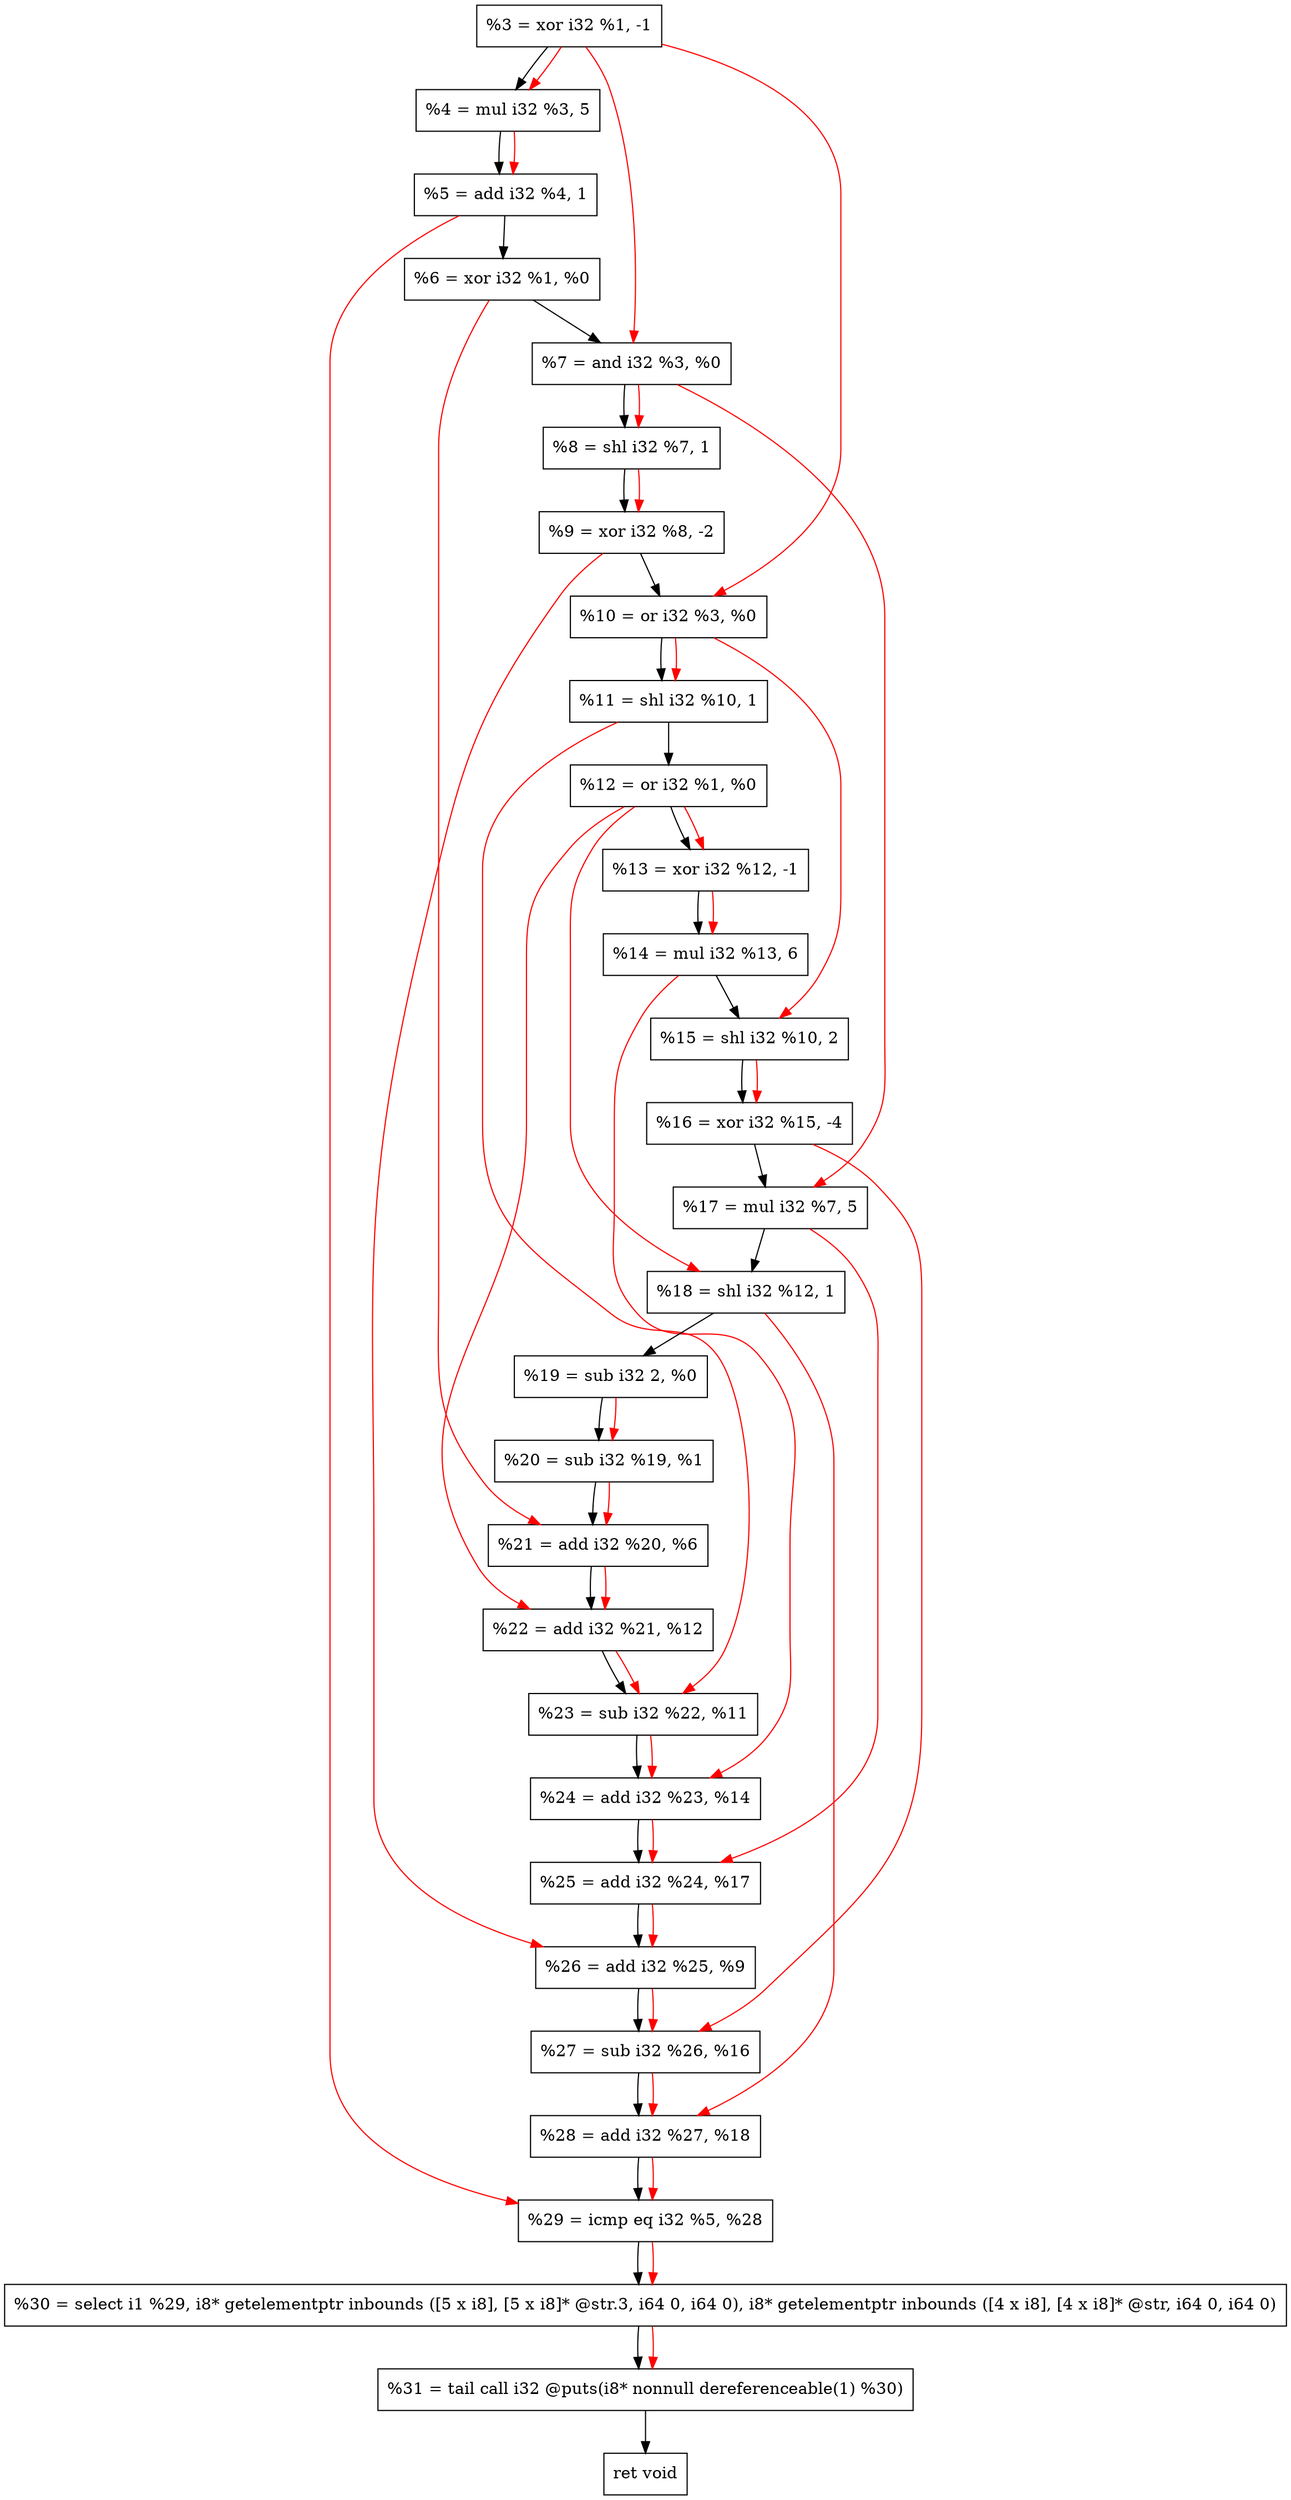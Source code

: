 digraph "DFG for'crackme' function" {
	Node0x19bec10[shape=record, label="  %3 = xor i32 %1, -1"];
	Node0x19becb0[shape=record, label="  %4 = mul i32 %3, 5"];
	Node0x19bed70[shape=record, label="  %5 = add i32 %4, 1"];
	Node0x19bede0[shape=record, label="  %6 = xor i32 %1, %0"];
	Node0x19bee50[shape=record, label="  %7 = and i32 %3, %0"];
	Node0x19beec0[shape=record, label="  %8 = shl i32 %7, 1"];
	Node0x19bef60[shape=record, label="  %9 = xor i32 %8, -2"];
	Node0x19befd0[shape=record, label="  %10 = or i32 %3, %0"];
	Node0x19bf040[shape=record, label="  %11 = shl i32 %10, 1"];
	Node0x19bf0b0[shape=record, label="  %12 = or i32 %1, %0"];
	Node0x19bf120[shape=record, label="  %13 = xor i32 %12, -1"];
	Node0x19bf1c0[shape=record, label="  %14 = mul i32 %13, 6"];
	Node0x19bf260[shape=record, label="  %15 = shl i32 %10, 2"];
	Node0x19bf300[shape=record, label="  %16 = xor i32 %15, -4"];
	Node0x19bf370[shape=record, label="  %17 = mul i32 %7, 5"];
	Node0x19bf3e0[shape=record, label="  %18 = shl i32 %12, 1"];
	Node0x19bf450[shape=record, label="  %19 = sub i32 2, %0"];
	Node0x19bf4c0[shape=record, label="  %20 = sub i32 %19, %1"];
	Node0x19bf530[shape=record, label="  %21 = add i32 %20, %6"];
	Node0x19bf5a0[shape=record, label="  %22 = add i32 %21, %12"];
	Node0x19bf610[shape=record, label="  %23 = sub i32 %22, %11"];
	Node0x19bf680[shape=record, label="  %24 = add i32 %23, %14"];
	Node0x19bf6f0[shape=record, label="  %25 = add i32 %24, %17"];
	Node0x19bf760[shape=record, label="  %26 = add i32 %25, %9"];
	Node0x19bf7d0[shape=record, label="  %27 = sub i32 %26, %16"];
	Node0x19bf840[shape=record, label="  %28 = add i32 %27, %18"];
	Node0x19bf8b0[shape=record, label="  %29 = icmp eq i32 %5, %28"];
	Node0x195f268[shape=record, label="  %30 = select i1 %29, i8* getelementptr inbounds ([5 x i8], [5 x i8]* @str.3, i64 0, i64 0), i8* getelementptr inbounds ([4 x i8], [4 x i8]* @str, i64 0, i64 0)"];
	Node0x19bfd50[shape=record, label="  %31 = tail call i32 @puts(i8* nonnull dereferenceable(1) %30)"];
	Node0x19bfda0[shape=record, label="  ret void"];
	Node0x19bec10 -> Node0x19becb0;
	Node0x19becb0 -> Node0x19bed70;
	Node0x19bed70 -> Node0x19bede0;
	Node0x19bede0 -> Node0x19bee50;
	Node0x19bee50 -> Node0x19beec0;
	Node0x19beec0 -> Node0x19bef60;
	Node0x19bef60 -> Node0x19befd0;
	Node0x19befd0 -> Node0x19bf040;
	Node0x19bf040 -> Node0x19bf0b0;
	Node0x19bf0b0 -> Node0x19bf120;
	Node0x19bf120 -> Node0x19bf1c0;
	Node0x19bf1c0 -> Node0x19bf260;
	Node0x19bf260 -> Node0x19bf300;
	Node0x19bf300 -> Node0x19bf370;
	Node0x19bf370 -> Node0x19bf3e0;
	Node0x19bf3e0 -> Node0x19bf450;
	Node0x19bf450 -> Node0x19bf4c0;
	Node0x19bf4c0 -> Node0x19bf530;
	Node0x19bf530 -> Node0x19bf5a0;
	Node0x19bf5a0 -> Node0x19bf610;
	Node0x19bf610 -> Node0x19bf680;
	Node0x19bf680 -> Node0x19bf6f0;
	Node0x19bf6f0 -> Node0x19bf760;
	Node0x19bf760 -> Node0x19bf7d0;
	Node0x19bf7d0 -> Node0x19bf840;
	Node0x19bf840 -> Node0x19bf8b0;
	Node0x19bf8b0 -> Node0x195f268;
	Node0x195f268 -> Node0x19bfd50;
	Node0x19bfd50 -> Node0x19bfda0;
edge [color=red]
	Node0x19bec10 -> Node0x19becb0;
	Node0x19becb0 -> Node0x19bed70;
	Node0x19bec10 -> Node0x19bee50;
	Node0x19bee50 -> Node0x19beec0;
	Node0x19beec0 -> Node0x19bef60;
	Node0x19bec10 -> Node0x19befd0;
	Node0x19befd0 -> Node0x19bf040;
	Node0x19bf0b0 -> Node0x19bf120;
	Node0x19bf120 -> Node0x19bf1c0;
	Node0x19befd0 -> Node0x19bf260;
	Node0x19bf260 -> Node0x19bf300;
	Node0x19bee50 -> Node0x19bf370;
	Node0x19bf0b0 -> Node0x19bf3e0;
	Node0x19bf450 -> Node0x19bf4c0;
	Node0x19bf4c0 -> Node0x19bf530;
	Node0x19bede0 -> Node0x19bf530;
	Node0x19bf530 -> Node0x19bf5a0;
	Node0x19bf0b0 -> Node0x19bf5a0;
	Node0x19bf5a0 -> Node0x19bf610;
	Node0x19bf040 -> Node0x19bf610;
	Node0x19bf610 -> Node0x19bf680;
	Node0x19bf1c0 -> Node0x19bf680;
	Node0x19bf680 -> Node0x19bf6f0;
	Node0x19bf370 -> Node0x19bf6f0;
	Node0x19bf6f0 -> Node0x19bf760;
	Node0x19bef60 -> Node0x19bf760;
	Node0x19bf760 -> Node0x19bf7d0;
	Node0x19bf300 -> Node0x19bf7d0;
	Node0x19bf7d0 -> Node0x19bf840;
	Node0x19bf3e0 -> Node0x19bf840;
	Node0x19bed70 -> Node0x19bf8b0;
	Node0x19bf840 -> Node0x19bf8b0;
	Node0x19bf8b0 -> Node0x195f268;
	Node0x195f268 -> Node0x19bfd50;
}
